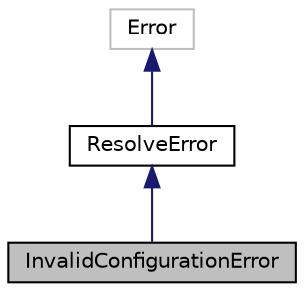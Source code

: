digraph "InvalidConfigurationError"
{
 // LATEX_PDF_SIZE
  edge [fontname="Helvetica",fontsize="10",labelfontname="Helvetica",labelfontsize="10"];
  node [fontname="Helvetica",fontsize="10",shape=record];
  Node1 [label="InvalidConfigurationError",height=0.2,width=0.4,color="black", fillcolor="grey75", style="filled", fontcolor="black",tooltip=" "];
  Node2 -> Node1 [dir="back",color="midnightblue",fontsize="10",style="solid"];
  Node2 [label="ResolveError",height=0.2,width=0.4,color="black", fillcolor="white", style="filled",URL="$classResolveError.html",tooltip=" "];
  Node3 -> Node2 [dir="back",color="midnightblue",fontsize="10",style="solid"];
  Node3 [label="Error",height=0.2,width=0.4,color="grey75", fillcolor="white", style="filled",tooltip=" "];
}
